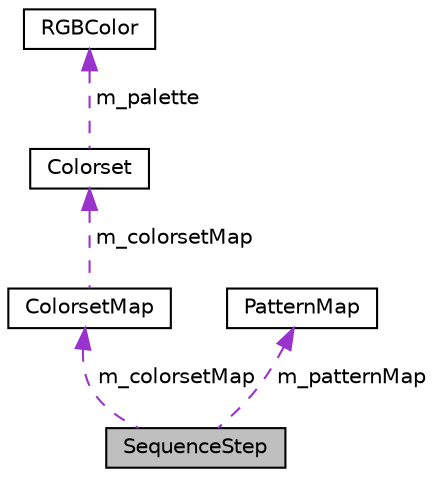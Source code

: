 digraph "SequenceStep"
{
 // INTERACTIVE_SVG=YES
 // LATEX_PDF_SIZE
  bgcolor="transparent";
  edge [fontname="Helvetica",fontsize="10",labelfontname="Helvetica",labelfontsize="10"];
  node [fontname="Helvetica",fontsize="10",shape=record];
  Node1 [label="SequenceStep",height=0.2,width=0.4,color="black", fillcolor="grey75", style="filled", fontcolor="black",tooltip=" "];
  Node2 -> Node1 [dir="back",color="darkorchid3",fontsize="10",style="dashed",label=" m_colorsetMap" ,fontname="Helvetica"];
  Node2 [label="ColorsetMap",height=0.2,width=0.4,color="black",URL="$classColorsetMap.html",tooltip=" "];
  Node3 -> Node2 [dir="back",color="darkorchid3",fontsize="10",style="dashed",label=" m_colorsetMap" ,fontname="Helvetica"];
  Node3 [label="Colorset",height=0.2,width=0.4,color="black",URL="$classColorset.html",tooltip=" "];
  Node4 -> Node3 [dir="back",color="darkorchid3",fontsize="10",style="dashed",label=" m_palette" ,fontname="Helvetica"];
  Node4 [label="RGBColor",height=0.2,width=0.4,color="black",URL="$classRGBColor.html",tooltip=" "];
  Node5 -> Node1 [dir="back",color="darkorchid3",fontsize="10",style="dashed",label=" m_patternMap" ,fontname="Helvetica"];
  Node5 [label="PatternMap",height=0.2,width=0.4,color="black",URL="$classPatternMap.html",tooltip=" "];
}
